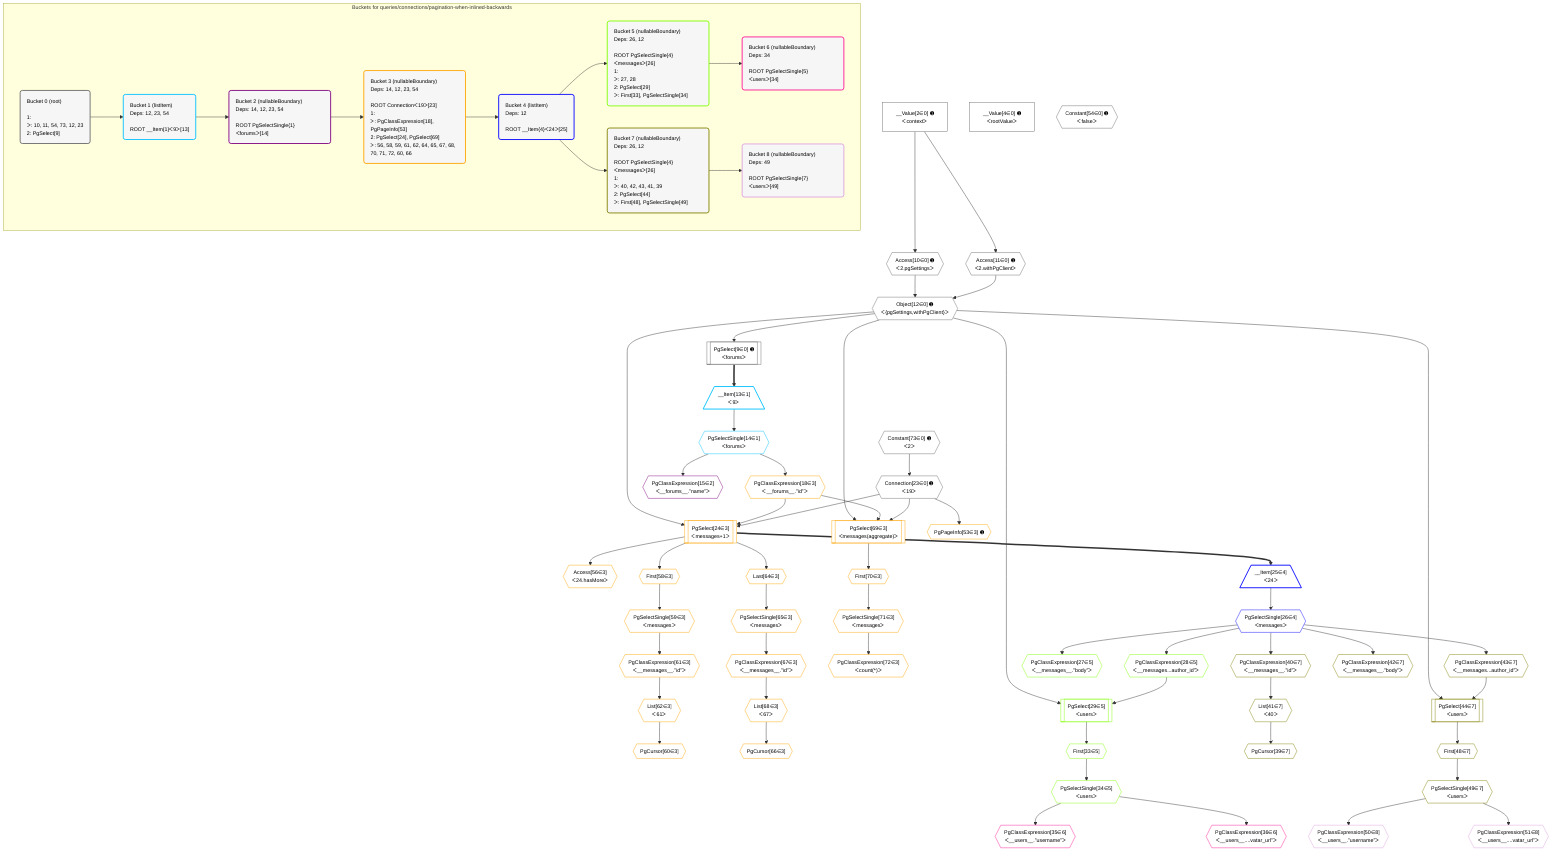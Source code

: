%%{init: {'themeVariables': { 'fontSize': '12px'}}}%%
graph TD
    classDef path fill:#eee,stroke:#000,color:#000
    classDef plan fill:#fff,stroke-width:1px,color:#000
    classDef itemplan fill:#fff,stroke-width:2px,color:#000
    classDef unbatchedplan fill:#dff,stroke-width:1px,color:#000
    classDef sideeffectplan fill:#fcc,stroke-width:2px,color:#000
    classDef bucket fill:#f6f6f6,color:#000,stroke-width:2px,text-align:left


    %% plan dependencies
    Object12{{"Object[12∈0] ➊<br />ᐸ{pgSettings,withPgClient}ᐳ"}}:::plan
    Access10{{"Access[10∈0] ➊<br />ᐸ2.pgSettingsᐳ"}}:::plan
    Access11{{"Access[11∈0] ➊<br />ᐸ2.withPgClientᐳ"}}:::plan
    Access10 & Access11 --> Object12
    PgSelect9[["PgSelect[9∈0] ➊<br />ᐸforumsᐳ"]]:::plan
    Object12 --> PgSelect9
    __Value2["__Value[2∈0] ➊<br />ᐸcontextᐳ"]:::plan
    __Value2 --> Access10
    __Value2 --> Access11
    Connection23{{"Connection[23∈0] ➊<br />ᐸ19ᐳ"}}:::plan
    Constant73{{"Constant[73∈0] ➊<br />ᐸ2ᐳ"}}:::plan
    Constant73 --> Connection23
    __Value4["__Value[4∈0] ➊<br />ᐸrootValueᐳ"]:::plan
    Constant54{{"Constant[54∈0] ➊<br />ᐸfalseᐳ"}}:::plan
    __Item13[/"__Item[13∈1]<br />ᐸ9ᐳ"\]:::itemplan
    PgSelect9 ==> __Item13
    PgSelectSingle14{{"PgSelectSingle[14∈1]<br />ᐸforumsᐳ"}}:::plan
    __Item13 --> PgSelectSingle14
    PgClassExpression15{{"PgClassExpression[15∈2]<br />ᐸ__forums__.”name”ᐳ"}}:::plan
    PgSelectSingle14 --> PgClassExpression15
    PgSelect24[["PgSelect[24∈3]<br />ᐸmessages+1ᐳ"]]:::plan
    PgClassExpression18{{"PgClassExpression[18∈3]<br />ᐸ__forums__.”id”ᐳ"}}:::plan
    Object12 & PgClassExpression18 & Connection23 --> PgSelect24
    PgSelect69[["PgSelect[69∈3]<br />ᐸmessages(aggregate)ᐳ"]]:::plan
    Object12 & PgClassExpression18 & Connection23 --> PgSelect69
    PgSelectSingle14 --> PgClassExpression18
    PgPageInfo53{{"PgPageInfo[53∈3] ➊"}}:::plan
    Connection23 --> PgPageInfo53
    Access56{{"Access[56∈3]<br />ᐸ24.hasMoreᐳ"}}:::plan
    PgSelect24 --> Access56
    First58{{"First[58∈3]"}}:::plan
    PgSelect24 --> First58
    PgSelectSingle59{{"PgSelectSingle[59∈3]<br />ᐸmessagesᐳ"}}:::plan
    First58 --> PgSelectSingle59
    PgCursor60{{"PgCursor[60∈3]"}}:::plan
    List62{{"List[62∈3]<br />ᐸ61ᐳ"}}:::plan
    List62 --> PgCursor60
    PgClassExpression61{{"PgClassExpression[61∈3]<br />ᐸ__messages__.”id”ᐳ"}}:::plan
    PgSelectSingle59 --> PgClassExpression61
    PgClassExpression61 --> List62
    Last64{{"Last[64∈3]"}}:::plan
    PgSelect24 --> Last64
    PgSelectSingle65{{"PgSelectSingle[65∈3]<br />ᐸmessagesᐳ"}}:::plan
    Last64 --> PgSelectSingle65
    PgCursor66{{"PgCursor[66∈3]"}}:::plan
    List68{{"List[68∈3]<br />ᐸ67ᐳ"}}:::plan
    List68 --> PgCursor66
    PgClassExpression67{{"PgClassExpression[67∈3]<br />ᐸ__messages__.”id”ᐳ"}}:::plan
    PgSelectSingle65 --> PgClassExpression67
    PgClassExpression67 --> List68
    First70{{"First[70∈3]"}}:::plan
    PgSelect69 --> First70
    PgSelectSingle71{{"PgSelectSingle[71∈3]<br />ᐸmessagesᐳ"}}:::plan
    First70 --> PgSelectSingle71
    PgClassExpression72{{"PgClassExpression[72∈3]<br />ᐸcount(*)ᐳ"}}:::plan
    PgSelectSingle71 --> PgClassExpression72
    __Item25[/"__Item[25∈4]<br />ᐸ24ᐳ"\]:::itemplan
    PgSelect24 ==> __Item25
    PgSelectSingle26{{"PgSelectSingle[26∈4]<br />ᐸmessagesᐳ"}}:::plan
    __Item25 --> PgSelectSingle26
    PgSelect29[["PgSelect[29∈5]<br />ᐸusersᐳ"]]:::plan
    PgClassExpression28{{"PgClassExpression[28∈5]<br />ᐸ__messages...author_id”ᐳ"}}:::plan
    Object12 & PgClassExpression28 --> PgSelect29
    PgClassExpression27{{"PgClassExpression[27∈5]<br />ᐸ__messages__.”body”ᐳ"}}:::plan
    PgSelectSingle26 --> PgClassExpression27
    PgSelectSingle26 --> PgClassExpression28
    First33{{"First[33∈5]"}}:::plan
    PgSelect29 --> First33
    PgSelectSingle34{{"PgSelectSingle[34∈5]<br />ᐸusersᐳ"}}:::plan
    First33 --> PgSelectSingle34
    PgClassExpression35{{"PgClassExpression[35∈6]<br />ᐸ__users__.”username”ᐳ"}}:::plan
    PgSelectSingle34 --> PgClassExpression35
    PgClassExpression36{{"PgClassExpression[36∈6]<br />ᐸ__users__....vatar_url”ᐳ"}}:::plan
    PgSelectSingle34 --> PgClassExpression36
    PgSelect44[["PgSelect[44∈7]<br />ᐸusersᐳ"]]:::plan
    PgClassExpression43{{"PgClassExpression[43∈7]<br />ᐸ__messages...author_id”ᐳ"}}:::plan
    Object12 & PgClassExpression43 --> PgSelect44
    PgCursor39{{"PgCursor[39∈7]"}}:::plan
    List41{{"List[41∈7]<br />ᐸ40ᐳ"}}:::plan
    List41 --> PgCursor39
    PgClassExpression40{{"PgClassExpression[40∈7]<br />ᐸ__messages__.”id”ᐳ"}}:::plan
    PgSelectSingle26 --> PgClassExpression40
    PgClassExpression40 --> List41
    PgClassExpression42{{"PgClassExpression[42∈7]<br />ᐸ__messages__.”body”ᐳ"}}:::plan
    PgSelectSingle26 --> PgClassExpression42
    PgSelectSingle26 --> PgClassExpression43
    First48{{"First[48∈7]"}}:::plan
    PgSelect44 --> First48
    PgSelectSingle49{{"PgSelectSingle[49∈7]<br />ᐸusersᐳ"}}:::plan
    First48 --> PgSelectSingle49
    PgClassExpression50{{"PgClassExpression[50∈8]<br />ᐸ__users__.”username”ᐳ"}}:::plan
    PgSelectSingle49 --> PgClassExpression50
    PgClassExpression51{{"PgClassExpression[51∈8]<br />ᐸ__users__....vatar_url”ᐳ"}}:::plan
    PgSelectSingle49 --> PgClassExpression51

    %% define steps

    subgraph "Buckets for queries/connections/pagination-when-inlined-backwards"
    Bucket0("Bucket 0 (root)<br /><br />1: <br />ᐳ: 10, 11, 54, 73, 12, 23<br />2: PgSelect[9]"):::bucket
    classDef bucket0 stroke:#696969
    class Bucket0,__Value2,__Value4,PgSelect9,Access10,Access11,Object12,Connection23,Constant54,Constant73 bucket0
    Bucket1("Bucket 1 (listItem)<br />Deps: 12, 23, 54<br /><br />ROOT __Item{1}ᐸ9ᐳ[13]"):::bucket
    classDef bucket1 stroke:#00bfff
    class Bucket1,__Item13,PgSelectSingle14 bucket1
    Bucket2("Bucket 2 (nullableBoundary)<br />Deps: 14, 12, 23, 54<br /><br />ROOT PgSelectSingle{1}ᐸforumsᐳ[14]"):::bucket
    classDef bucket2 stroke:#7f007f
    class Bucket2,PgClassExpression15 bucket2
    Bucket3("Bucket 3 (nullableBoundary)<br />Deps: 14, 12, 23, 54<br /><br />ROOT Connectionᐸ19ᐳ[23]<br />1: <br />ᐳ: PgClassExpression[18], PgPageInfo[53]<br />2: PgSelect[24], PgSelect[69]<br />ᐳ: 56, 58, 59, 61, 62, 64, 65, 67, 68, 70, 71, 72, 60, 66"):::bucket
    classDef bucket3 stroke:#ffa500
    class Bucket3,PgClassExpression18,PgSelect24,PgPageInfo53,Access56,First58,PgSelectSingle59,PgCursor60,PgClassExpression61,List62,Last64,PgSelectSingle65,PgCursor66,PgClassExpression67,List68,PgSelect69,First70,PgSelectSingle71,PgClassExpression72 bucket3
    Bucket4("Bucket 4 (listItem)<br />Deps: 12<br /><br />ROOT __Item{4}ᐸ24ᐳ[25]"):::bucket
    classDef bucket4 stroke:#0000ff
    class Bucket4,__Item25,PgSelectSingle26 bucket4
    Bucket5("Bucket 5 (nullableBoundary)<br />Deps: 26, 12<br /><br />ROOT PgSelectSingle{4}ᐸmessagesᐳ[26]<br />1: <br />ᐳ: 27, 28<br />2: PgSelect[29]<br />ᐳ: First[33], PgSelectSingle[34]"):::bucket
    classDef bucket5 stroke:#7fff00
    class Bucket5,PgClassExpression27,PgClassExpression28,PgSelect29,First33,PgSelectSingle34 bucket5
    Bucket6("Bucket 6 (nullableBoundary)<br />Deps: 34<br /><br />ROOT PgSelectSingle{5}ᐸusersᐳ[34]"):::bucket
    classDef bucket6 stroke:#ff1493
    class Bucket6,PgClassExpression35,PgClassExpression36 bucket6
    Bucket7("Bucket 7 (nullableBoundary)<br />Deps: 26, 12<br /><br />ROOT PgSelectSingle{4}ᐸmessagesᐳ[26]<br />1: <br />ᐳ: 40, 42, 43, 41, 39<br />2: PgSelect[44]<br />ᐳ: First[48], PgSelectSingle[49]"):::bucket
    classDef bucket7 stroke:#808000
    class Bucket7,PgCursor39,PgClassExpression40,List41,PgClassExpression42,PgClassExpression43,PgSelect44,First48,PgSelectSingle49 bucket7
    Bucket8("Bucket 8 (nullableBoundary)<br />Deps: 49<br /><br />ROOT PgSelectSingle{7}ᐸusersᐳ[49]"):::bucket
    classDef bucket8 stroke:#dda0dd
    class Bucket8,PgClassExpression50,PgClassExpression51 bucket8
    Bucket0 --> Bucket1
    Bucket1 --> Bucket2
    Bucket2 --> Bucket3
    Bucket3 --> Bucket4
    Bucket4 --> Bucket5 & Bucket7
    Bucket5 --> Bucket6
    Bucket7 --> Bucket8
    end
